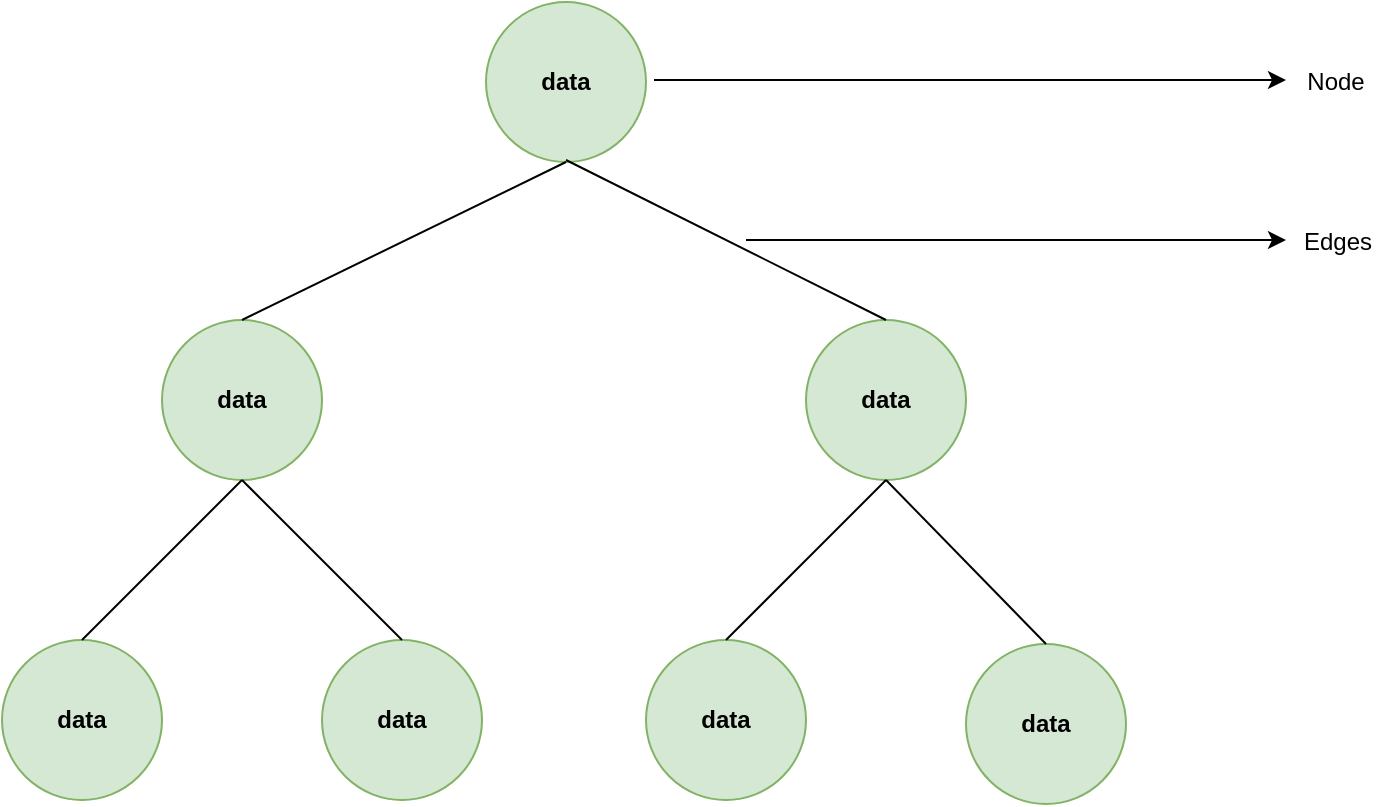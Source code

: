 <mxfile version="20.4.0" type="github"><diagram id="ZmM8F6mxOlM4--eF3i2c" name="Page-1"><mxGraphModel dx="782" dy="428" grid="1" gridSize="10" guides="1" tooltips="1" connect="1" arrows="1" fold="1" page="1" pageScale="1" pageWidth="850" pageHeight="1100" math="0" shadow="0"><root><mxCell id="0"/><mxCell id="1" parent="0"/><mxCell id="0oOSiABlFenHjon7HyfF-1" value="data" style="ellipse;whiteSpace=wrap;html=1;aspect=fixed;fillColor=#d5e8d4;strokeColor=#82b366;fontStyle=1" parent="1" vertex="1"><mxGeometry x="280" y="241" width="80" height="80" as="geometry"/></mxCell><mxCell id="0oOSiABlFenHjon7HyfF-2" value="data" style="ellipse;whiteSpace=wrap;html=1;aspect=fixed;fillColor=#d5e8d4;strokeColor=#82b366;fontStyle=1" parent="1" vertex="1"><mxGeometry x="118" y="400" width="80" height="80" as="geometry"/></mxCell><mxCell id="0oOSiABlFenHjon7HyfF-7" value="data" style="ellipse;whiteSpace=wrap;html=1;aspect=fixed;fillColor=#d5e8d4;strokeColor=#82b366;fontStyle=1" parent="1" vertex="1"><mxGeometry x="38" y="560" width="80" height="80" as="geometry"/></mxCell><mxCell id="0oOSiABlFenHjon7HyfF-8" value="data" style="ellipse;whiteSpace=wrap;html=1;aspect=fixed;fillColor=#d5e8d4;strokeColor=#82b366;fontStyle=1" parent="1" vertex="1"><mxGeometry x="198" y="560" width="80" height="80" as="geometry"/></mxCell><mxCell id="0oOSiABlFenHjon7HyfF-10" value="data" style="ellipse;whiteSpace=wrap;html=1;aspect=fixed;fillColor=#d5e8d4;strokeColor=#82b366;fontStyle=1" parent="1" vertex="1"><mxGeometry x="440" y="400" width="80" height="80" as="geometry"/></mxCell><mxCell id="0oOSiABlFenHjon7HyfF-11" value="data" style="ellipse;whiteSpace=wrap;html=1;aspect=fixed;fillColor=#d5e8d4;strokeColor=#82b366;fontStyle=1" parent="1" vertex="1"><mxGeometry x="360" y="560" width="80" height="80" as="geometry"/></mxCell><mxCell id="0oOSiABlFenHjon7HyfF-12" value="data" style="ellipse;whiteSpace=wrap;html=1;aspect=fixed;fillColor=#d5e8d4;strokeColor=#82b366;fontStyle=1" parent="1" vertex="1"><mxGeometry x="520" y="562" width="80" height="80" as="geometry"/></mxCell><mxCell id="0oOSiABlFenHjon7HyfF-14" value="" style="endArrow=none;html=1;rounded=0;exitX=0.5;exitY=0;exitDx=0;exitDy=0;entryX=0.5;entryY=1;entryDx=0;entryDy=0;" parent="1" source="0oOSiABlFenHjon7HyfF-2" target="0oOSiABlFenHjon7HyfF-1" edge="1"><mxGeometry width="50" height="50" relative="1" as="geometry"><mxPoint x="240" y="360" as="sourcePoint"/><mxPoint x="290" y="310" as="targetPoint"/></mxGeometry></mxCell><mxCell id="0oOSiABlFenHjon7HyfF-15" value="" style="endArrow=none;html=1;rounded=0;entryX=0.5;entryY=0;entryDx=0;entryDy=0;" parent="1" target="0oOSiABlFenHjon7HyfF-10" edge="1"><mxGeometry width="50" height="50" relative="1" as="geometry"><mxPoint x="320" y="320" as="sourcePoint"/><mxPoint x="440" y="350" as="targetPoint"/></mxGeometry></mxCell><mxCell id="0oOSiABlFenHjon7HyfF-27" value="" style="endArrow=none;html=1;rounded=0;exitX=0.5;exitY=0;exitDx=0;exitDy=0;entryX=0.5;entryY=1;entryDx=0;entryDy=0;" parent="1" source="0oOSiABlFenHjon7HyfF-7" target="0oOSiABlFenHjon7HyfF-2" edge="1"><mxGeometry width="50" height="50" relative="1" as="geometry"><mxPoint x="78" y="520" as="sourcePoint"/><mxPoint x="128" y="470" as="targetPoint"/></mxGeometry></mxCell><mxCell id="0oOSiABlFenHjon7HyfF-28" value="" style="endArrow=none;html=1;rounded=0;exitX=0.5;exitY=0;exitDx=0;exitDy=0;entryX=0.5;entryY=1;entryDx=0;entryDy=0;" parent="1" source="0oOSiABlFenHjon7HyfF-8" target="0oOSiABlFenHjon7HyfF-2" edge="1"><mxGeometry width="50" height="50" relative="1" as="geometry"><mxPoint x="208" y="540" as="sourcePoint"/><mxPoint x="258" y="490" as="targetPoint"/></mxGeometry></mxCell><mxCell id="0oOSiABlFenHjon7HyfF-29" value="" style="endArrow=none;html=1;rounded=0;entryX=0.5;entryY=1;entryDx=0;entryDy=0;exitX=0.5;exitY=0;exitDx=0;exitDy=0;" parent="1" source="0oOSiABlFenHjon7HyfF-11" target="0oOSiABlFenHjon7HyfF-10" edge="1"><mxGeometry width="50" height="50" relative="1" as="geometry"><mxPoint x="320" y="550" as="sourcePoint"/><mxPoint x="370" y="500" as="targetPoint"/></mxGeometry></mxCell><mxCell id="0oOSiABlFenHjon7HyfF-30" value="" style="endArrow=none;html=1;rounded=0;entryX=0.5;entryY=1;entryDx=0;entryDy=0;exitX=0.5;exitY=0;exitDx=0;exitDy=0;" parent="1" source="0oOSiABlFenHjon7HyfF-12" target="0oOSiABlFenHjon7HyfF-10" edge="1"><mxGeometry width="50" height="50" relative="1" as="geometry"><mxPoint x="530" y="530" as="sourcePoint"/><mxPoint x="580" y="480" as="targetPoint"/></mxGeometry></mxCell><mxCell id="0oOSiABlFenHjon7HyfF-32" value="" style="endArrow=classic;html=1;rounded=0;" parent="1" edge="1"><mxGeometry width="50" height="50" relative="1" as="geometry"><mxPoint x="364" y="280" as="sourcePoint"/><mxPoint x="680" y="280" as="targetPoint"/></mxGeometry></mxCell><mxCell id="0oOSiABlFenHjon7HyfF-33" value="" style="endArrow=classic;html=1;rounded=0;" parent="1" edge="1"><mxGeometry width="50" height="50" relative="1" as="geometry"><mxPoint x="410" y="360" as="sourcePoint"/><mxPoint x="680" y="360" as="targetPoint"/></mxGeometry></mxCell><mxCell id="0oOSiABlFenHjon7HyfF-35" value="Node" style="text;html=1;strokeColor=none;fillColor=none;align=center;verticalAlign=middle;whiteSpace=wrap;rounded=0;" parent="1" vertex="1"><mxGeometry x="675" y="266" width="60" height="30" as="geometry"/></mxCell><mxCell id="0oOSiABlFenHjon7HyfF-36" value="Edges" style="text;html=1;strokeColor=none;fillColor=none;align=center;verticalAlign=middle;whiteSpace=wrap;rounded=0;" parent="1" vertex="1"><mxGeometry x="676" y="346" width="60" height="30" as="geometry"/></mxCell></root></mxGraphModel></diagram></mxfile>